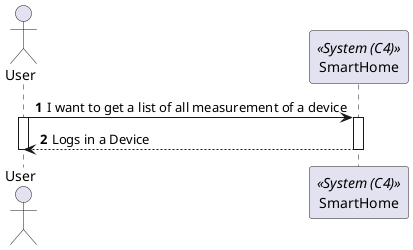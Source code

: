 @startuml
'https://plantuml.com/sequence-diagram
!pragma layout smetana

autonumber

actor "User" as User

participant "SmartHome" as SH<<System (C4)>>

User -> SH : I want to get a list of all measurement of a device
activate SH
activate User


SH --> User : Logs in a Device
deactivate SH
deactivate User


@enduml